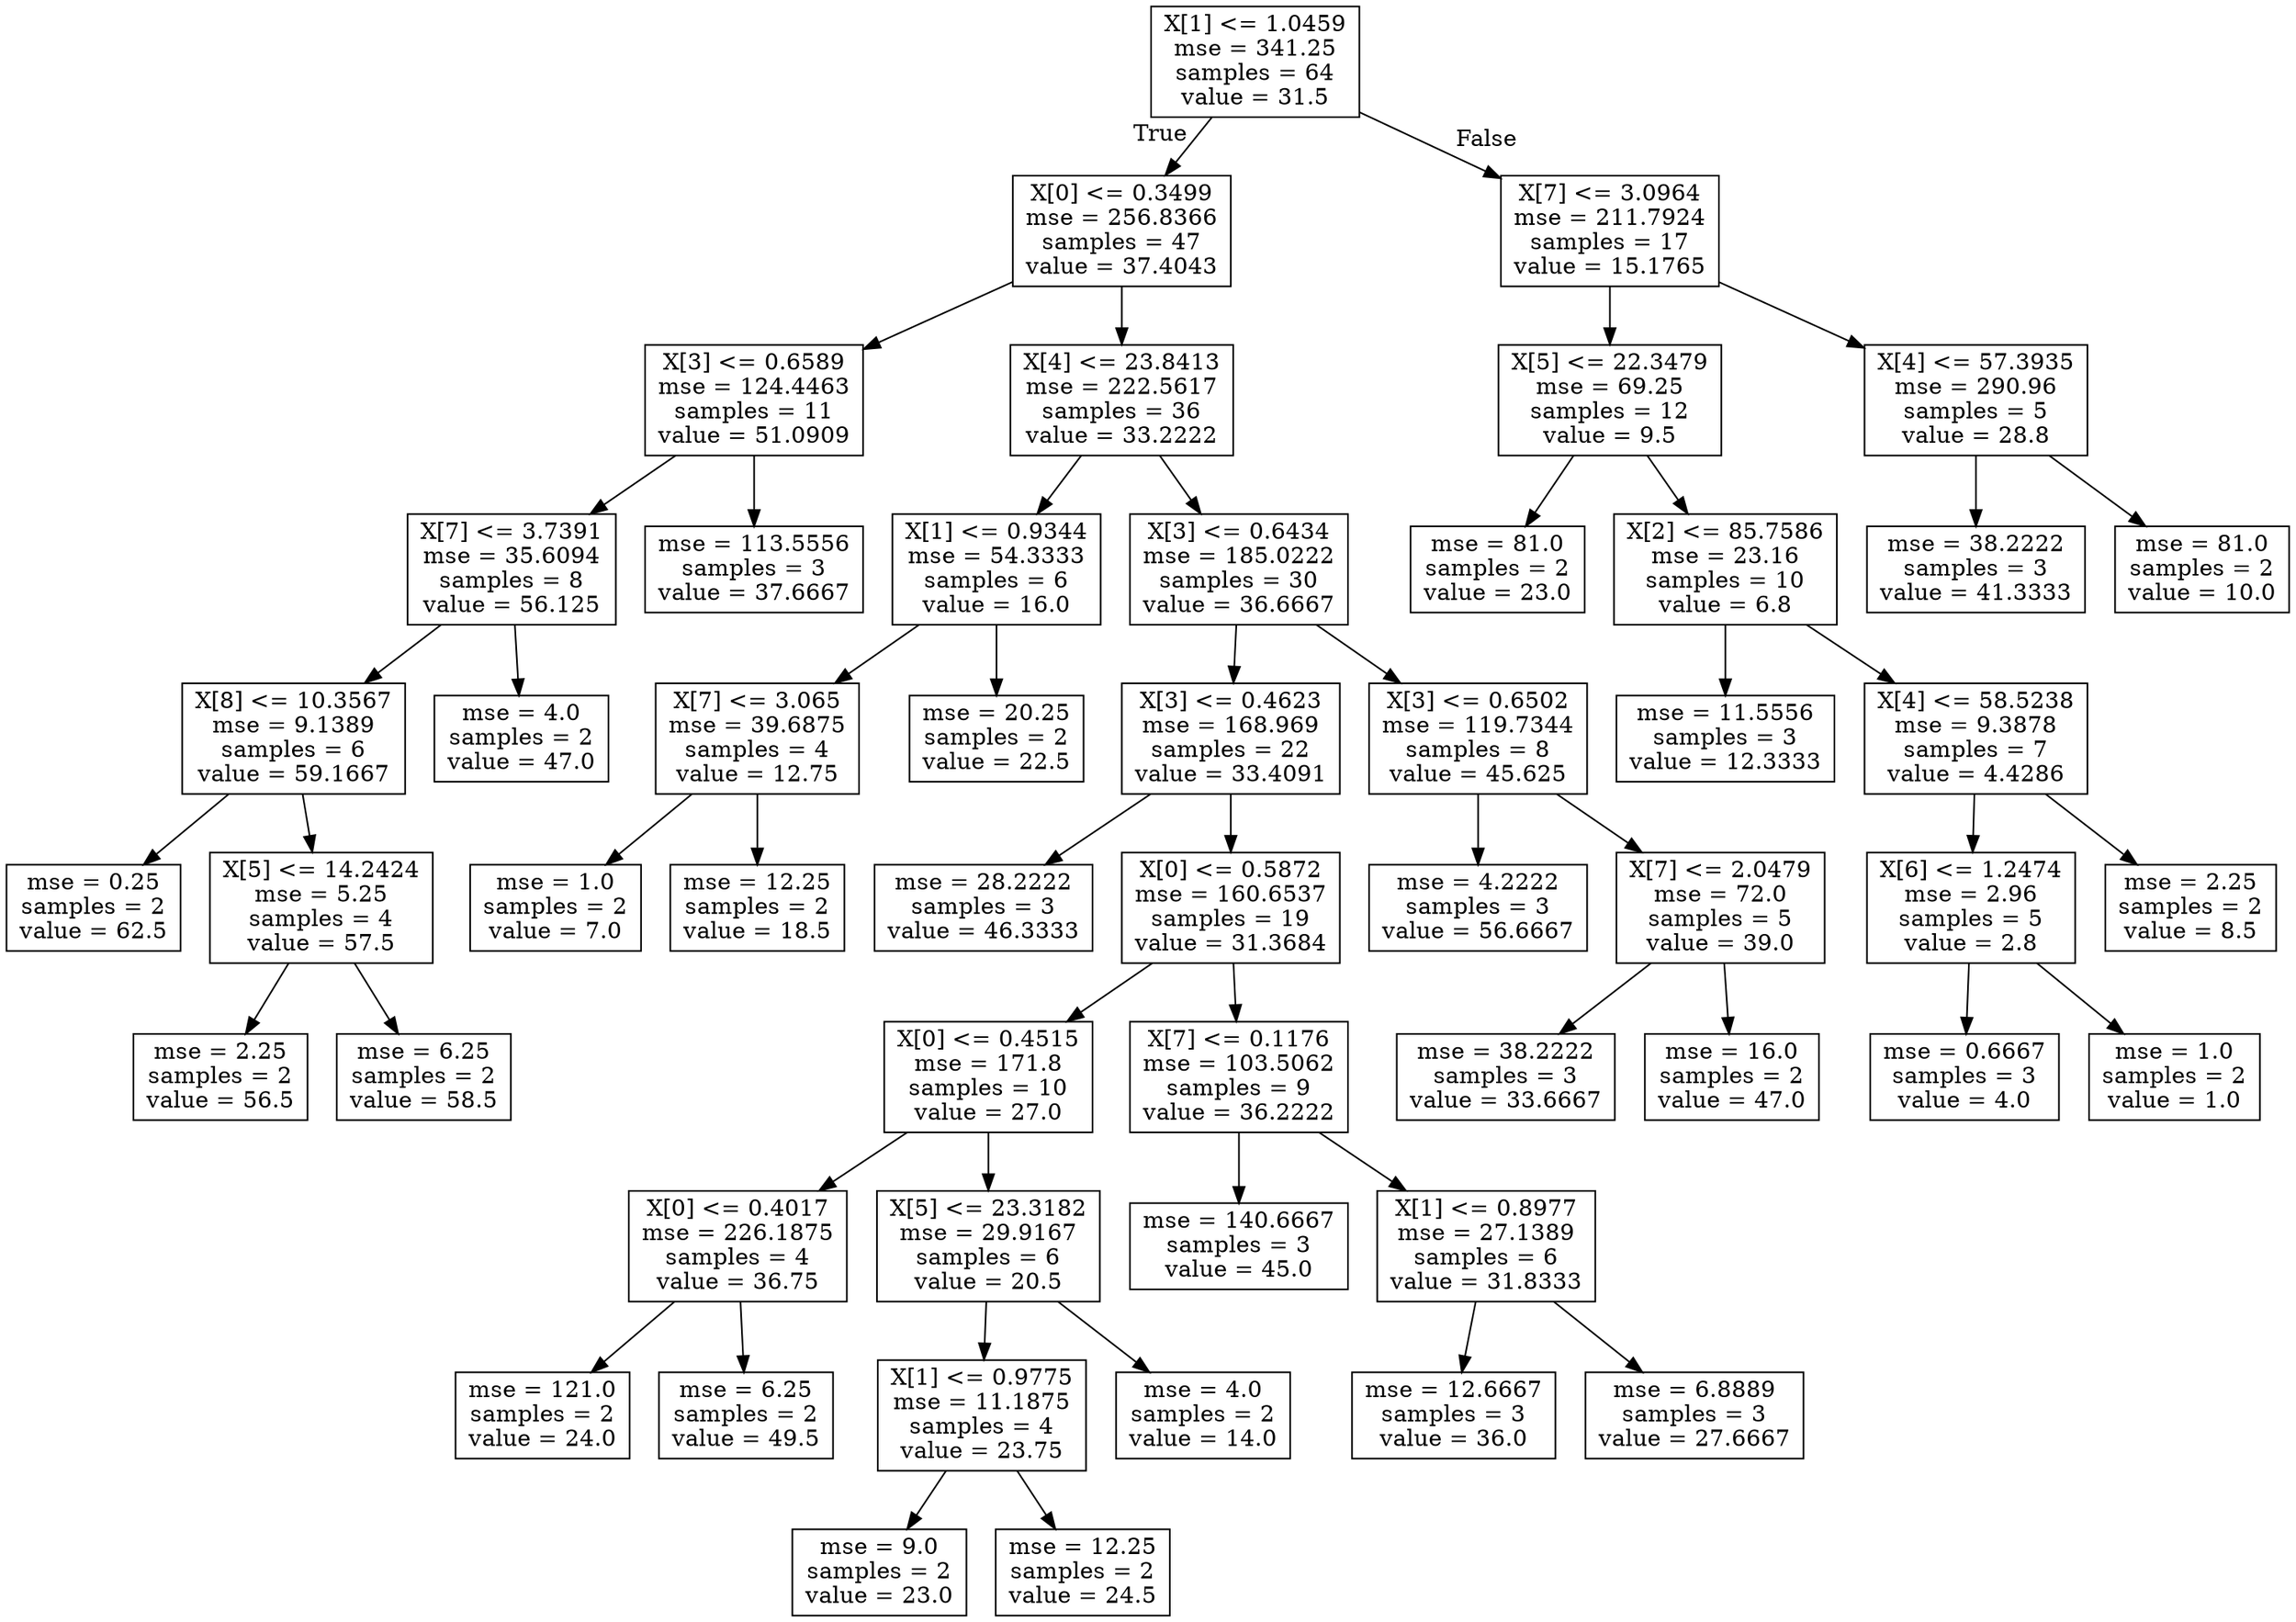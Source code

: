 digraph Tree {
node [shape=box] ;
0 [label="X[1] <= 1.0459\nmse = 341.25\nsamples = 64\nvalue = 31.5"] ;
1 [label="X[0] <= 0.3499\nmse = 256.8366\nsamples = 47\nvalue = 37.4043"] ;
0 -> 1 [labeldistance=2.5, labelangle=45, headlabel="True"] ;
2 [label="X[3] <= 0.6589\nmse = 124.4463\nsamples = 11\nvalue = 51.0909"] ;
1 -> 2 ;
3 [label="X[7] <= 3.7391\nmse = 35.6094\nsamples = 8\nvalue = 56.125"] ;
2 -> 3 ;
4 [label="X[8] <= 10.3567\nmse = 9.1389\nsamples = 6\nvalue = 59.1667"] ;
3 -> 4 ;
5 [label="mse = 0.25\nsamples = 2\nvalue = 62.5"] ;
4 -> 5 ;
6 [label="X[5] <= 14.2424\nmse = 5.25\nsamples = 4\nvalue = 57.5"] ;
4 -> 6 ;
7 [label="mse = 2.25\nsamples = 2\nvalue = 56.5"] ;
6 -> 7 ;
8 [label="mse = 6.25\nsamples = 2\nvalue = 58.5"] ;
6 -> 8 ;
9 [label="mse = 4.0\nsamples = 2\nvalue = 47.0"] ;
3 -> 9 ;
10 [label="mse = 113.5556\nsamples = 3\nvalue = 37.6667"] ;
2 -> 10 ;
11 [label="X[4] <= 23.8413\nmse = 222.5617\nsamples = 36\nvalue = 33.2222"] ;
1 -> 11 ;
12 [label="X[1] <= 0.9344\nmse = 54.3333\nsamples = 6\nvalue = 16.0"] ;
11 -> 12 ;
13 [label="X[7] <= 3.065\nmse = 39.6875\nsamples = 4\nvalue = 12.75"] ;
12 -> 13 ;
14 [label="mse = 1.0\nsamples = 2\nvalue = 7.0"] ;
13 -> 14 ;
15 [label="mse = 12.25\nsamples = 2\nvalue = 18.5"] ;
13 -> 15 ;
16 [label="mse = 20.25\nsamples = 2\nvalue = 22.5"] ;
12 -> 16 ;
17 [label="X[3] <= 0.6434\nmse = 185.0222\nsamples = 30\nvalue = 36.6667"] ;
11 -> 17 ;
18 [label="X[3] <= 0.4623\nmse = 168.969\nsamples = 22\nvalue = 33.4091"] ;
17 -> 18 ;
19 [label="mse = 28.2222\nsamples = 3\nvalue = 46.3333"] ;
18 -> 19 ;
20 [label="X[0] <= 0.5872\nmse = 160.6537\nsamples = 19\nvalue = 31.3684"] ;
18 -> 20 ;
21 [label="X[0] <= 0.4515\nmse = 171.8\nsamples = 10\nvalue = 27.0"] ;
20 -> 21 ;
22 [label="X[0] <= 0.4017\nmse = 226.1875\nsamples = 4\nvalue = 36.75"] ;
21 -> 22 ;
23 [label="mse = 121.0\nsamples = 2\nvalue = 24.0"] ;
22 -> 23 ;
24 [label="mse = 6.25\nsamples = 2\nvalue = 49.5"] ;
22 -> 24 ;
25 [label="X[5] <= 23.3182\nmse = 29.9167\nsamples = 6\nvalue = 20.5"] ;
21 -> 25 ;
26 [label="X[1] <= 0.9775\nmse = 11.1875\nsamples = 4\nvalue = 23.75"] ;
25 -> 26 ;
27 [label="mse = 9.0\nsamples = 2\nvalue = 23.0"] ;
26 -> 27 ;
28 [label="mse = 12.25\nsamples = 2\nvalue = 24.5"] ;
26 -> 28 ;
29 [label="mse = 4.0\nsamples = 2\nvalue = 14.0"] ;
25 -> 29 ;
30 [label="X[7] <= 0.1176\nmse = 103.5062\nsamples = 9\nvalue = 36.2222"] ;
20 -> 30 ;
31 [label="mse = 140.6667\nsamples = 3\nvalue = 45.0"] ;
30 -> 31 ;
32 [label="X[1] <= 0.8977\nmse = 27.1389\nsamples = 6\nvalue = 31.8333"] ;
30 -> 32 ;
33 [label="mse = 12.6667\nsamples = 3\nvalue = 36.0"] ;
32 -> 33 ;
34 [label="mse = 6.8889\nsamples = 3\nvalue = 27.6667"] ;
32 -> 34 ;
35 [label="X[3] <= 0.6502\nmse = 119.7344\nsamples = 8\nvalue = 45.625"] ;
17 -> 35 ;
36 [label="mse = 4.2222\nsamples = 3\nvalue = 56.6667"] ;
35 -> 36 ;
37 [label="X[7] <= 2.0479\nmse = 72.0\nsamples = 5\nvalue = 39.0"] ;
35 -> 37 ;
38 [label="mse = 38.2222\nsamples = 3\nvalue = 33.6667"] ;
37 -> 38 ;
39 [label="mse = 16.0\nsamples = 2\nvalue = 47.0"] ;
37 -> 39 ;
40 [label="X[7] <= 3.0964\nmse = 211.7924\nsamples = 17\nvalue = 15.1765"] ;
0 -> 40 [labeldistance=2.5, labelangle=-45, headlabel="False"] ;
41 [label="X[5] <= 22.3479\nmse = 69.25\nsamples = 12\nvalue = 9.5"] ;
40 -> 41 ;
42 [label="mse = 81.0\nsamples = 2\nvalue = 23.0"] ;
41 -> 42 ;
43 [label="X[2] <= 85.7586\nmse = 23.16\nsamples = 10\nvalue = 6.8"] ;
41 -> 43 ;
44 [label="mse = 11.5556\nsamples = 3\nvalue = 12.3333"] ;
43 -> 44 ;
45 [label="X[4] <= 58.5238\nmse = 9.3878\nsamples = 7\nvalue = 4.4286"] ;
43 -> 45 ;
46 [label="X[6] <= 1.2474\nmse = 2.96\nsamples = 5\nvalue = 2.8"] ;
45 -> 46 ;
47 [label="mse = 0.6667\nsamples = 3\nvalue = 4.0"] ;
46 -> 47 ;
48 [label="mse = 1.0\nsamples = 2\nvalue = 1.0"] ;
46 -> 48 ;
49 [label="mse = 2.25\nsamples = 2\nvalue = 8.5"] ;
45 -> 49 ;
50 [label="X[4] <= 57.3935\nmse = 290.96\nsamples = 5\nvalue = 28.8"] ;
40 -> 50 ;
51 [label="mse = 38.2222\nsamples = 3\nvalue = 41.3333"] ;
50 -> 51 ;
52 [label="mse = 81.0\nsamples = 2\nvalue = 10.0"] ;
50 -> 52 ;
}
